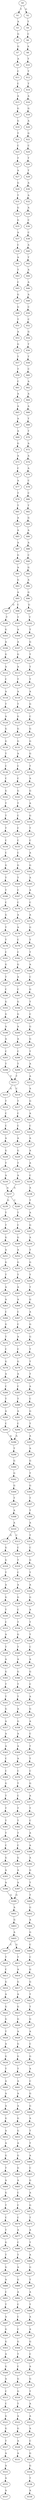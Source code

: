 strict digraph  {
	S0 -> S1 [ label = T ];
	S0 -> S2 [ label = G ];
	S1 -> S3 [ label = A ];
	S2 -> S4 [ label = T ];
	S3 -> S5 [ label = G ];
	S4 -> S6 [ label = C ];
	S5 -> S7 [ label = G ];
	S6 -> S8 [ label = A ];
	S7 -> S9 [ label = A ];
	S8 -> S10 [ label = T ];
	S9 -> S11 [ label = C ];
	S10 -> S12 [ label = T ];
	S11 -> S13 [ label = C ];
	S12 -> S14 [ label = T ];
	S13 -> S15 [ label = A ];
	S14 -> S16 [ label = A ];
	S15 -> S17 [ label = G ];
	S16 -> S18 [ label = G ];
	S17 -> S19 [ label = G ];
	S18 -> S20 [ label = A ];
	S19 -> S21 [ label = T ];
	S20 -> S22 [ label = G ];
	S21 -> S23 [ label = C ];
	S22 -> S24 [ label = C ];
	S23 -> S25 [ label = T ];
	S24 -> S26 [ label = T ];
	S25 -> S27 [ label = A ];
	S26 -> S28 [ label = T ];
	S27 -> S29 [ label = G ];
	S28 -> S30 [ label = A ];
	S29 -> S31 [ label = T ];
	S30 -> S32 [ label = A ];
	S31 -> S33 [ label = G ];
	S32 -> S34 [ label = A ];
	S33 -> S35 [ label = G ];
	S34 -> S36 [ label = C ];
	S35 -> S37 [ label = A ];
	S36 -> S38 [ label = C ];
	S37 -> S39 [ label = C ];
	S38 -> S40 [ label = A ];
	S39 -> S41 [ label = A ];
	S40 -> S42 [ label = T ];
	S41 -> S43 [ label = T ];
	S42 -> S44 [ label = A ];
	S43 -> S45 [ label = C ];
	S44 -> S46 [ label = A ];
	S45 -> S47 [ label = G ];
	S46 -> S48 [ label = A ];
	S47 -> S49 [ label = G ];
	S48 -> S50 [ label = C ];
	S49 -> S51 [ label = T ];
	S50 -> S52 [ label = C ];
	S51 -> S53 [ label = A ];
	S52 -> S54 [ label = G ];
	S53 -> S55 [ label = G ];
	S54 -> S56 [ label = T ];
	S55 -> S57 [ label = T ];
	S56 -> S58 [ label = T ];
	S57 -> S59 [ label = T ];
	S58 -> S60 [ label = C ];
	S59 -> S61 [ label = C ];
	S60 -> S62 [ label = A ];
	S61 -> S63 [ label = A ];
	S62 -> S64 [ label = A ];
	S63 -> S65 [ label = A ];
	S64 -> S66 [ label = A ];
	S65 -> S67 [ label = A ];
	S66 -> S68 [ label = T ];
	S67 -> S69 [ label = A ];
	S68 -> S70 [ label = T ];
	S69 -> S71 [ label = G ];
	S70 -> S72 [ label = A ];
	S71 -> S73 [ label = A ];
	S72 -> S74 [ label = A ];
	S73 -> S75 [ label = C ];
	S74 -> S76 [ label = A ];
	S75 -> S77 [ label = A ];
	S76 -> S78 [ label = C ];
	S77 -> S79 [ label = T ];
	S78 -> S80 [ label = C ];
	S79 -> S81 [ label = T ];
	S80 -> S82 [ label = T ];
	S81 -> S83 [ label = A ];
	S82 -> S84 [ label = G ];
	S83 -> S85 [ label = A ];
	S84 -> S86 [ label = A ];
	S85 -> S87 [ label = A ];
	S86 -> S88 [ label = A ];
	S87 -> S89 [ label = G ];
	S88 -> S90 [ label = C ];
	S89 -> S91 [ label = A ];
	S90 -> S92 [ label = G ];
	S91 -> S93 [ label = G ];
	S92 -> S94 [ label = A ];
	S93 -> S95 [ label = A ];
	S94 -> S96 [ label = G ];
	S95 -> S97 [ label = G ];
	S95 -> S98 [ label = C ];
	S96 -> S99 [ label = G ];
	S97 -> S100 [ label = T ];
	S98 -> S101 [ label = T ];
	S99 -> S102 [ label = T ];
	S100 -> S103 [ label = G ];
	S101 -> S104 [ label = A ];
	S102 -> S105 [ label = T ];
	S103 -> S106 [ label = A ];
	S104 -> S107 [ label = A ];
	S105 -> S108 [ label = G ];
	S106 -> S109 [ label = G ];
	S107 -> S110 [ label = G ];
	S108 -> S111 [ label = T ];
	S109 -> S112 [ label = A ];
	S110 -> S113 [ label = A ];
	S111 -> S114 [ label = T ];
	S112 -> S115 [ label = C ];
	S113 -> S116 [ label = T ];
	S114 -> S117 [ label = T ];
	S115 -> S118 [ label = A ];
	S116 -> S119 [ label = A ];
	S117 -> S120 [ label = A ];
	S118 -> S121 [ label = T ];
	S119 -> S122 [ label = T ];
	S120 -> S123 [ label = G ];
	S121 -> S124 [ label = A ];
	S122 -> S125 [ label = G ];
	S123 -> S126 [ label = C ];
	S124 -> S127 [ label = G ];
	S125 -> S128 [ label = G ];
	S126 -> S129 [ label = G ];
	S127 -> S130 [ label = G ];
	S128 -> S131 [ label = G ];
	S129 -> S132 [ label = G ];
	S130 -> S133 [ label = T ];
	S131 -> S134 [ label = A ];
	S132 -> S135 [ label = G ];
	S133 -> S136 [ label = C ];
	S134 -> S137 [ label = C ];
	S135 -> S138 [ label = T ];
	S136 -> S139 [ label = C ];
	S137 -> S140 [ label = C ];
	S138 -> S141 [ label = A ];
	S139 -> S142 [ label = G ];
	S140 -> S143 [ label = G ];
	S141 -> S144 [ label = G ];
	S142 -> S145 [ label = T ];
	S143 -> S146 [ label = T ];
	S144 -> S147 [ label = A ];
	S145 -> S148 [ label = T ];
	S146 -> S149 [ label = C ];
	S147 -> S150 [ label = G ];
	S148 -> S151 [ label = T ];
	S149 -> S152 [ label = C ];
	S150 -> S153 [ label = T ];
	S151 -> S154 [ label = C ];
	S152 -> S155 [ label = C ];
	S153 -> S156 [ label = C ];
	S154 -> S157 [ label = C ];
	S155 -> S158 [ label = C ];
	S156 -> S159 [ label = A ];
	S157 -> S160 [ label = G ];
	S158 -> S161 [ label = G ];
	S159 -> S162 [ label = G ];
	S160 -> S163 [ label = T ];
	S161 -> S164 [ label = T ];
	S162 -> S165 [ label = A ];
	S163 -> S166 [ label = T ];
	S164 -> S167 [ label = C ];
	S165 -> S168 [ label = A ];
	S166 -> S169 [ label = C ];
	S167 -> S170 [ label = C ];
	S168 -> S171 [ label = C ];
	S169 -> S172 [ label = G ];
	S170 -> S173 [ label = A ];
	S171 -> S174 [ label = A ];
	S172 -> S175 [ label = T ];
	S173 -> S176 [ label = A ];
	S174 -> S177 [ label = G ];
	S175 -> S178 [ label = T ];
	S176 -> S179 [ label = C ];
	S177 -> S180 [ label = T ];
	S178 -> S181 [ label = C ];
	S179 -> S182 [ label = C ];
	S180 -> S183 [ label = T ];
	S181 -> S184 [ label = G ];
	S182 -> S185 [ label = G ];
	S183 -> S186 [ label = A ];
	S184 -> S187 [ label = T ];
	S185 -> S188 [ label = A ];
	S186 -> S189 [ label = C ];
	S187 -> S190 [ label = C ];
	S188 -> S191 [ label = C ];
	S189 -> S192 [ label = G ];
	S190 -> S193 [ label = G ];
	S191 -> S194 [ label = G ];
	S192 -> S195 [ label = T ];
	S193 -> S196 [ label = G ];
	S194 -> S197 [ label = G ];
	S195 -> S198 [ label = C ];
	S196 -> S199 [ label = A ];
	S197 -> S200 [ label = A ];
	S198 -> S201 [ label = G ];
	S199 -> S202 [ label = A ];
	S200 -> S203 [ label = A ];
	S201 -> S204 [ label = G ];
	S202 -> S205 [ label = C ];
	S203 -> S206 [ label = C ];
	S204 -> S207 [ label = T ];
	S205 -> S208 [ label = T ];
	S206 -> S209 [ label = T ];
	S207 -> S210 [ label = A ];
	S208 -> S211 [ label = T ];
	S209 -> S211 [ label = T ];
	S210 -> S212 [ label = A ];
	S211 -> S213 [ label = G ];
	S211 -> S214 [ label = C ];
	S212 -> S215 [ label = A ];
	S213 -> S216 [ label = T ];
	S214 -> S217 [ label = T ];
	S215 -> S218 [ label = G ];
	S216 -> S219 [ label = C ];
	S217 -> S220 [ label = C ];
	S218 -> S221 [ label = A ];
	S219 -> S222 [ label = C ];
	S220 -> S223 [ label = C ];
	S221 -> S224 [ label = C ];
	S222 -> S225 [ label = A ];
	S223 -> S226 [ label = A ];
	S224 -> S227 [ label = A ];
	S225 -> S228 [ label = G ];
	S226 -> S229 [ label = G ];
	S227 -> S230 [ label = A ];
	S228 -> S231 [ label = T ];
	S229 -> S232 [ label = T ];
	S230 -> S233 [ label = A ];
	S231 -> S234 [ label = A ];
	S232 -> S235 [ label = A ];
	S233 -> S236 [ label = C ];
	S234 -> S237 [ label = A ];
	S235 -> S237 [ label = A ];
	S236 -> S238 [ label = A ];
	S237 -> S239 [ label = G ];
	S237 -> S240 [ label = C ];
	S238 -> S241 [ label = T ];
	S239 -> S242 [ label = T ];
	S240 -> S243 [ label = T ];
	S241 -> S244 [ label = A ];
	S242 -> S245 [ label = T ];
	S243 -> S246 [ label = C ];
	S244 -> S247 [ label = G ];
	S245 -> S248 [ label = G ];
	S246 -> S249 [ label = G ];
	S247 -> S250 [ label = A ];
	S248 -> S251 [ label = A ];
	S249 -> S252 [ label = A ];
	S250 -> S253 [ label = T ];
	S251 -> S254 [ label = G ];
	S252 -> S255 [ label = G ];
	S253 -> S256 [ label = G ];
	S254 -> S257 [ label = T ];
	S255 -> S258 [ label = T ];
	S256 -> S259 [ label = T ];
	S257 -> S260 [ label = A ];
	S258 -> S261 [ label = A ];
	S259 -> S262 [ label = T ];
	S260 -> S263 [ label = A ];
	S261 -> S264 [ label = A ];
	S262 -> S265 [ label = G ];
	S263 -> S266 [ label = C ];
	S264 -> S267 [ label = C ];
	S265 -> S268 [ label = A ];
	S266 -> S269 [ label = G ];
	S267 -> S270 [ label = C ];
	S268 -> S271 [ label = G ];
	S269 -> S272 [ label = T ];
	S270 -> S273 [ label = A ];
	S271 -> S274 [ label = G ];
	S272 -> S275 [ label = C ];
	S273 -> S276 [ label = C ];
	S274 -> S277 [ label = T ];
	S275 -> S278 [ label = G ];
	S276 -> S279 [ label = G ];
	S277 -> S280 [ label = T ];
	S278 -> S281 [ label = A ];
	S279 -> S282 [ label = A ];
	S280 -> S283 [ label = T ];
	S281 -> S284 [ label = C ];
	S282 -> S285 [ label = C ];
	S283 -> S286 [ label = A ];
	S284 -> S287 [ label = T ];
	S285 -> S288 [ label = T ];
	S286 -> S289 [ label = C ];
	S287 -> S290 [ label = A ];
	S288 -> S291 [ label = A ];
	S289 -> S292 [ label = G ];
	S290 -> S293 [ label = C ];
	S291 -> S294 [ label = C ];
	S292 -> S295 [ label = T ];
	S293 -> S296 [ label = A ];
	S294 -> S296 [ label = A ];
	S295 -> S297 [ label = A ];
	S296 -> S298 [ label = T ];
	S297 -> S299 [ label = A ];
	S298 -> S300 [ label = G ];
	S299 -> S301 [ label = G ];
	S300 -> S302 [ label = G ];
	S301 -> S303 [ label = T ];
	S302 -> S304 [ label = G ];
	S303 -> S305 [ label = G ];
	S304 -> S306 [ label = T ];
	S305 -> S307 [ label = T ];
	S306 -> S308 [ label = A ];
	S307 -> S309 [ label = T ];
	S308 -> S310 [ label = A ];
	S309 -> S311 [ label = A ];
	S310 -> S312 [ label = G ];
	S310 -> S313 [ label = C ];
	S311 -> S314 [ label = T ];
	S312 -> S315 [ label = G ];
	S313 -> S316 [ label = C ];
	S314 -> S317 [ label = C ];
	S315 -> S318 [ label = G ];
	S316 -> S319 [ label = T ];
	S317 -> S320 [ label = G ];
	S318 -> S321 [ label = T ];
	S319 -> S322 [ label = C ];
	S320 -> S323 [ label = T ];
	S321 -> S324 [ label = A ];
	S322 -> S325 [ label = A ];
	S323 -> S326 [ label = A ];
	S324 -> S327 [ label = G ];
	S325 -> S328 [ label = G ];
	S326 -> S329 [ label = G ];
	S327 -> S330 [ label = T ];
	S328 -> S331 [ label = C ];
	S329 -> S332 [ label = A ];
	S330 -> S333 [ label = C ];
	S331 -> S334 [ label = T ];
	S332 -> S335 [ label = T ];
	S333 -> S336 [ label = A ];
	S334 -> S337 [ label = G ];
	S335 -> S338 [ label = T ];
	S336 -> S339 [ label = T ];
	S337 -> S340 [ label = T ];
	S338 -> S341 [ label = C ];
	S339 -> S342 [ label = A ];
	S340 -> S343 [ label = A ];
	S341 -> S344 [ label = A ];
	S342 -> S345 [ label = G ];
	S343 -> S346 [ label = G ];
	S344 -> S347 [ label = G ];
	S345 -> S348 [ label = T ];
	S346 -> S349 [ label = T ];
	S347 -> S350 [ label = C ];
	S348 -> S351 [ label = T ];
	S349 -> S352 [ label = T ];
	S350 -> S353 [ label = A ];
	S351 -> S354 [ label = G ];
	S352 -> S355 [ label = A ];
	S353 -> S356 [ label = G ];
	S354 -> S357 [ label = A ];
	S355 -> S358 [ label = G ];
	S356 -> S359 [ label = A ];
	S357 -> S360 [ label = A ];
	S358 -> S361 [ label = A ];
	S359 -> S362 [ label = C ];
	S360 -> S363 [ label = A ];
	S361 -> S364 [ label = A ];
	S362 -> S365 [ label = T ];
	S363 -> S366 [ label = C ];
	S364 -> S367 [ label = A ];
	S365 -> S368 [ label = T ];
	S366 -> S369 [ label = C ];
	S367 -> S370 [ label = C ];
	S368 -> S371 [ label = C ];
	S369 -> S372 [ label = G ];
	S370 -> S373 [ label = T ];
	S371 -> S374 [ label = G ];
	S372 -> S375 [ label = T ];
	S373 -> S376 [ label = C ];
	S374 -> S377 [ label = A ];
	S375 -> S378 [ label = T ];
	S376 -> S379 [ label = T ];
	S377 -> S380 [ label = T ];
	S378 -> S381 [ label = T ];
	S379 -> S382 [ label = T ];
	S380 -> S383 [ label = C ];
	S381 -> S384 [ label = T ];
	S382 -> S385 [ label = T ];
	S383 -> S386 [ label = A ];
	S384 -> S387 [ label = C ];
	S385 -> S388 [ label = C ];
	S386 -> S389 [ label = A ];
	S387 -> S390 [ label = G ];
	S388 -> S391 [ label = G ];
	S389 -> S392 [ label = A ];
	S390 -> S393 [ label = A ];
	S391 -> S394 [ label = A ];
	S392 -> S395 [ label = G ];
	S393 -> S396 [ label = A ];
	S394 -> S397 [ label = A ];
	S395 -> S398 [ label = T ];
	S396 -> S399 [ label = G ];
	S397 -> S399 [ label = G ];
	S398 -> S400 [ label = T ];
	S399 -> S401 [ label = A ];
	S400 -> S402 [ label = G ];
	S401 -> S403 [ label = G ];
	S402 -> S404 [ label = A ];
	S403 -> S405 [ label = A ];
	S404 -> S406 [ label = G ];
	S405 -> S407 [ label = C ];
	S405 -> S408 [ label = G ];
	S406 -> S409 [ label = C ];
	S407 -> S410 [ label = T ];
	S408 -> S411 [ label = T ];
	S409 -> S412 [ label = C ];
	S410 -> S413 [ label = C ];
	S411 -> S414 [ label = A ];
	S412 -> S415 [ label = G ];
	S413 -> S416 [ label = G ];
	S414 -> S417 [ label = G ];
	S415 -> S418 [ label = G ];
	S416 -> S419 [ label = A ];
	S417 -> S420 [ label = A ];
	S418 -> S421 [ label = T ];
	S419 -> S422 [ label = G ];
	S420 -> S423 [ label = G ];
	S421 -> S424 [ label = T ];
	S422 -> S425 [ label = G ];
	S423 -> S426 [ label = G ];
	S424 -> S427 [ label = G ];
	S425 -> S428 [ label = T ];
	S426 -> S429 [ label = A ];
	S427 -> S430 [ label = A ];
	S428 -> S431 [ label = A ];
	S429 -> S432 [ label = G ];
	S430 -> S433 [ label = C ];
	S431 -> S434 [ label = G ];
	S432 -> S435 [ label = G ];
	S433 -> S436 [ label = G ];
	S434 -> S437 [ label = T ];
	S435 -> S438 [ label = T ];
	S436 -> S439 [ label = A ];
	S437 -> S440 [ label = A ];
	S438 -> S441 [ label = A ];
	S439 -> S442 [ label = C ];
	S440 -> S443 [ label = A ];
	S441 -> S444 [ label = A ];
	S442 -> S445 [ label = G ];
	S443 -> S446 [ label = A ];
	S444 -> S447 [ label = A ];
	S445 -> S448 [ label = G ];
	S446 -> S449 [ label = G ];
	S447 -> S450 [ label = G ];
	S448 -> S451 [ label = A ];
	S449 -> S452 [ label = A ];
	S450 -> S453 [ label = G ];
	S451 -> S454 [ label = T ];
	S452 -> S455 [ label = A ];
	S453 -> S456 [ label = A ];
	S454 -> S457 [ label = T ];
	S455 -> S458 [ label = G ];
	S456 -> S459 [ label = G ];
	S457 -> S460 [ label = A ];
	S458 -> S461 [ label = T ];
	S459 -> S462 [ label = G ];
	S460 -> S463 [ label = C ];
	S461 -> S464 [ label = A ];
	S462 -> S465 [ label = A ];
	S463 -> S466 [ label = G ];
	S464 -> S467 [ label = G ];
	S465 -> S468 [ label = C ];
	S466 -> S469 [ label = A ];
	S467 -> S470 [ label = T ];
	S468 -> S471 [ label = C ];
	S469 -> S472 [ label = G ];
	S470 -> S473 [ label = C ];
	S471 -> S474 [ label = C ];
	S472 -> S475 [ label = T ];
	S473 -> S476 [ label = T ];
	S474 -> S477 [ label = A ];
	S475 -> S478 [ label = A ];
	S476 -> S479 [ label = G ];
	S477 -> S480 [ label = C ];
	S478 -> S481 [ label = T ];
	S479 -> S482 [ label = T ];
	S480 -> S483 [ label = T ];
	S481 -> S484 [ label = A ];
	S482 -> S485 [ label = G ];
	S483 -> S486 [ label = A ];
	S484 -> S487 [ label = G ];
	S485 -> S488 [ label = A ];
	S486 -> S489 [ label = G ];
	S487 -> S490 [ label = T ];
	S488 -> S491 [ label = C ];
	S489 -> S492 [ label = A ];
	S490 -> S493 [ label = A ];
	S491 -> S494 [ label = T ];
	S492 -> S495 [ label = C ];
	S493 -> S496 [ label = T ];
	S494 -> S497 [ label = A ];
	S495 -> S498 [ label = C ];
	S496 -> S499 [ label = A ];
	S497 -> S500 [ label = G ];
	S498 -> S501 [ label = C ];
	S499 -> S502 [ label = A ];
	S500 -> S503 [ label = G ];
	S501 -> S504 [ label = G ];
	S502 -> S505 [ label = G ];
	S503 -> S506 [ label = A ];
	S504 -> S507 [ label = T ];
	S505 -> S508 [ label = C ];
	S506 -> S509 [ label = G ];
	S507 -> S510 [ label = C ];
	S508 -> S511 [ label = A ];
	S509 -> S512 [ label = A ];
	S510 -> S513 [ label = G ];
	S511 -> S514 [ label = G ];
	S512 -> S515 [ label = C ];
	S513 -> S516 [ label = G ];
	S514 -> S517 [ label = T ];
	S515 -> S518 [ label = C ];
	S516 -> S519 [ label = T ];
	S517 -> S520 [ label = A ];
	S518 -> S521 [ label = G ];
	S519 -> S522 [ label = A ];
	S520 -> S523 [ label = A ];
	S521 -> S524 [ label = G ];
	S522 -> S525 [ label = G ];
	S523 -> S526 [ label = A ];
	S524 -> S527 [ label = T ];
	S525 -> S528 [ label = A ];
	S526 -> S529 [ label = C ];
	S527 -> S530 [ label = A ];
	S528 -> S531 [ label = A ];
	S529 -> S532 [ label = G ];
	S530 -> S533 [ label = A ];
	S532 -> S534 [ label = G ];
	S533 -> S535 [ label = A ];
	S534 -> S536 [ label = T ];
	S535 -> S537 [ label = A ];
	S536 -> S538 [ label = A ];
}

